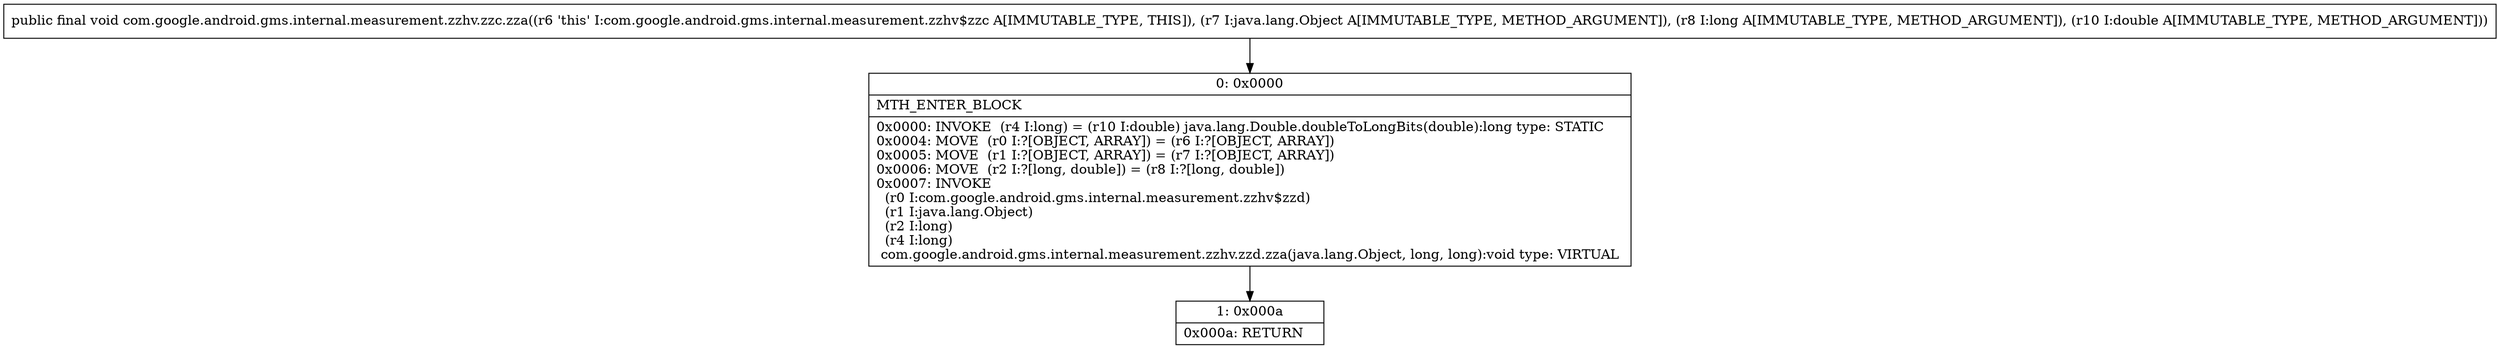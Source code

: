 digraph "CFG forcom.google.android.gms.internal.measurement.zzhv.zzc.zza(Ljava\/lang\/Object;JD)V" {
Node_0 [shape=record,label="{0\:\ 0x0000|MTH_ENTER_BLOCK\l|0x0000: INVOKE  (r4 I:long) = (r10 I:double) java.lang.Double.doubleToLongBits(double):long type: STATIC \l0x0004: MOVE  (r0 I:?[OBJECT, ARRAY]) = (r6 I:?[OBJECT, ARRAY]) \l0x0005: MOVE  (r1 I:?[OBJECT, ARRAY]) = (r7 I:?[OBJECT, ARRAY]) \l0x0006: MOVE  (r2 I:?[long, double]) = (r8 I:?[long, double]) \l0x0007: INVOKE  \l  (r0 I:com.google.android.gms.internal.measurement.zzhv$zzd)\l  (r1 I:java.lang.Object)\l  (r2 I:long)\l  (r4 I:long)\l com.google.android.gms.internal.measurement.zzhv.zzd.zza(java.lang.Object, long, long):void type: VIRTUAL \l}"];
Node_1 [shape=record,label="{1\:\ 0x000a|0x000a: RETURN   \l}"];
MethodNode[shape=record,label="{public final void com.google.android.gms.internal.measurement.zzhv.zzc.zza((r6 'this' I:com.google.android.gms.internal.measurement.zzhv$zzc A[IMMUTABLE_TYPE, THIS]), (r7 I:java.lang.Object A[IMMUTABLE_TYPE, METHOD_ARGUMENT]), (r8 I:long A[IMMUTABLE_TYPE, METHOD_ARGUMENT]), (r10 I:double A[IMMUTABLE_TYPE, METHOD_ARGUMENT])) }"];
MethodNode -> Node_0;
Node_0 -> Node_1;
}

